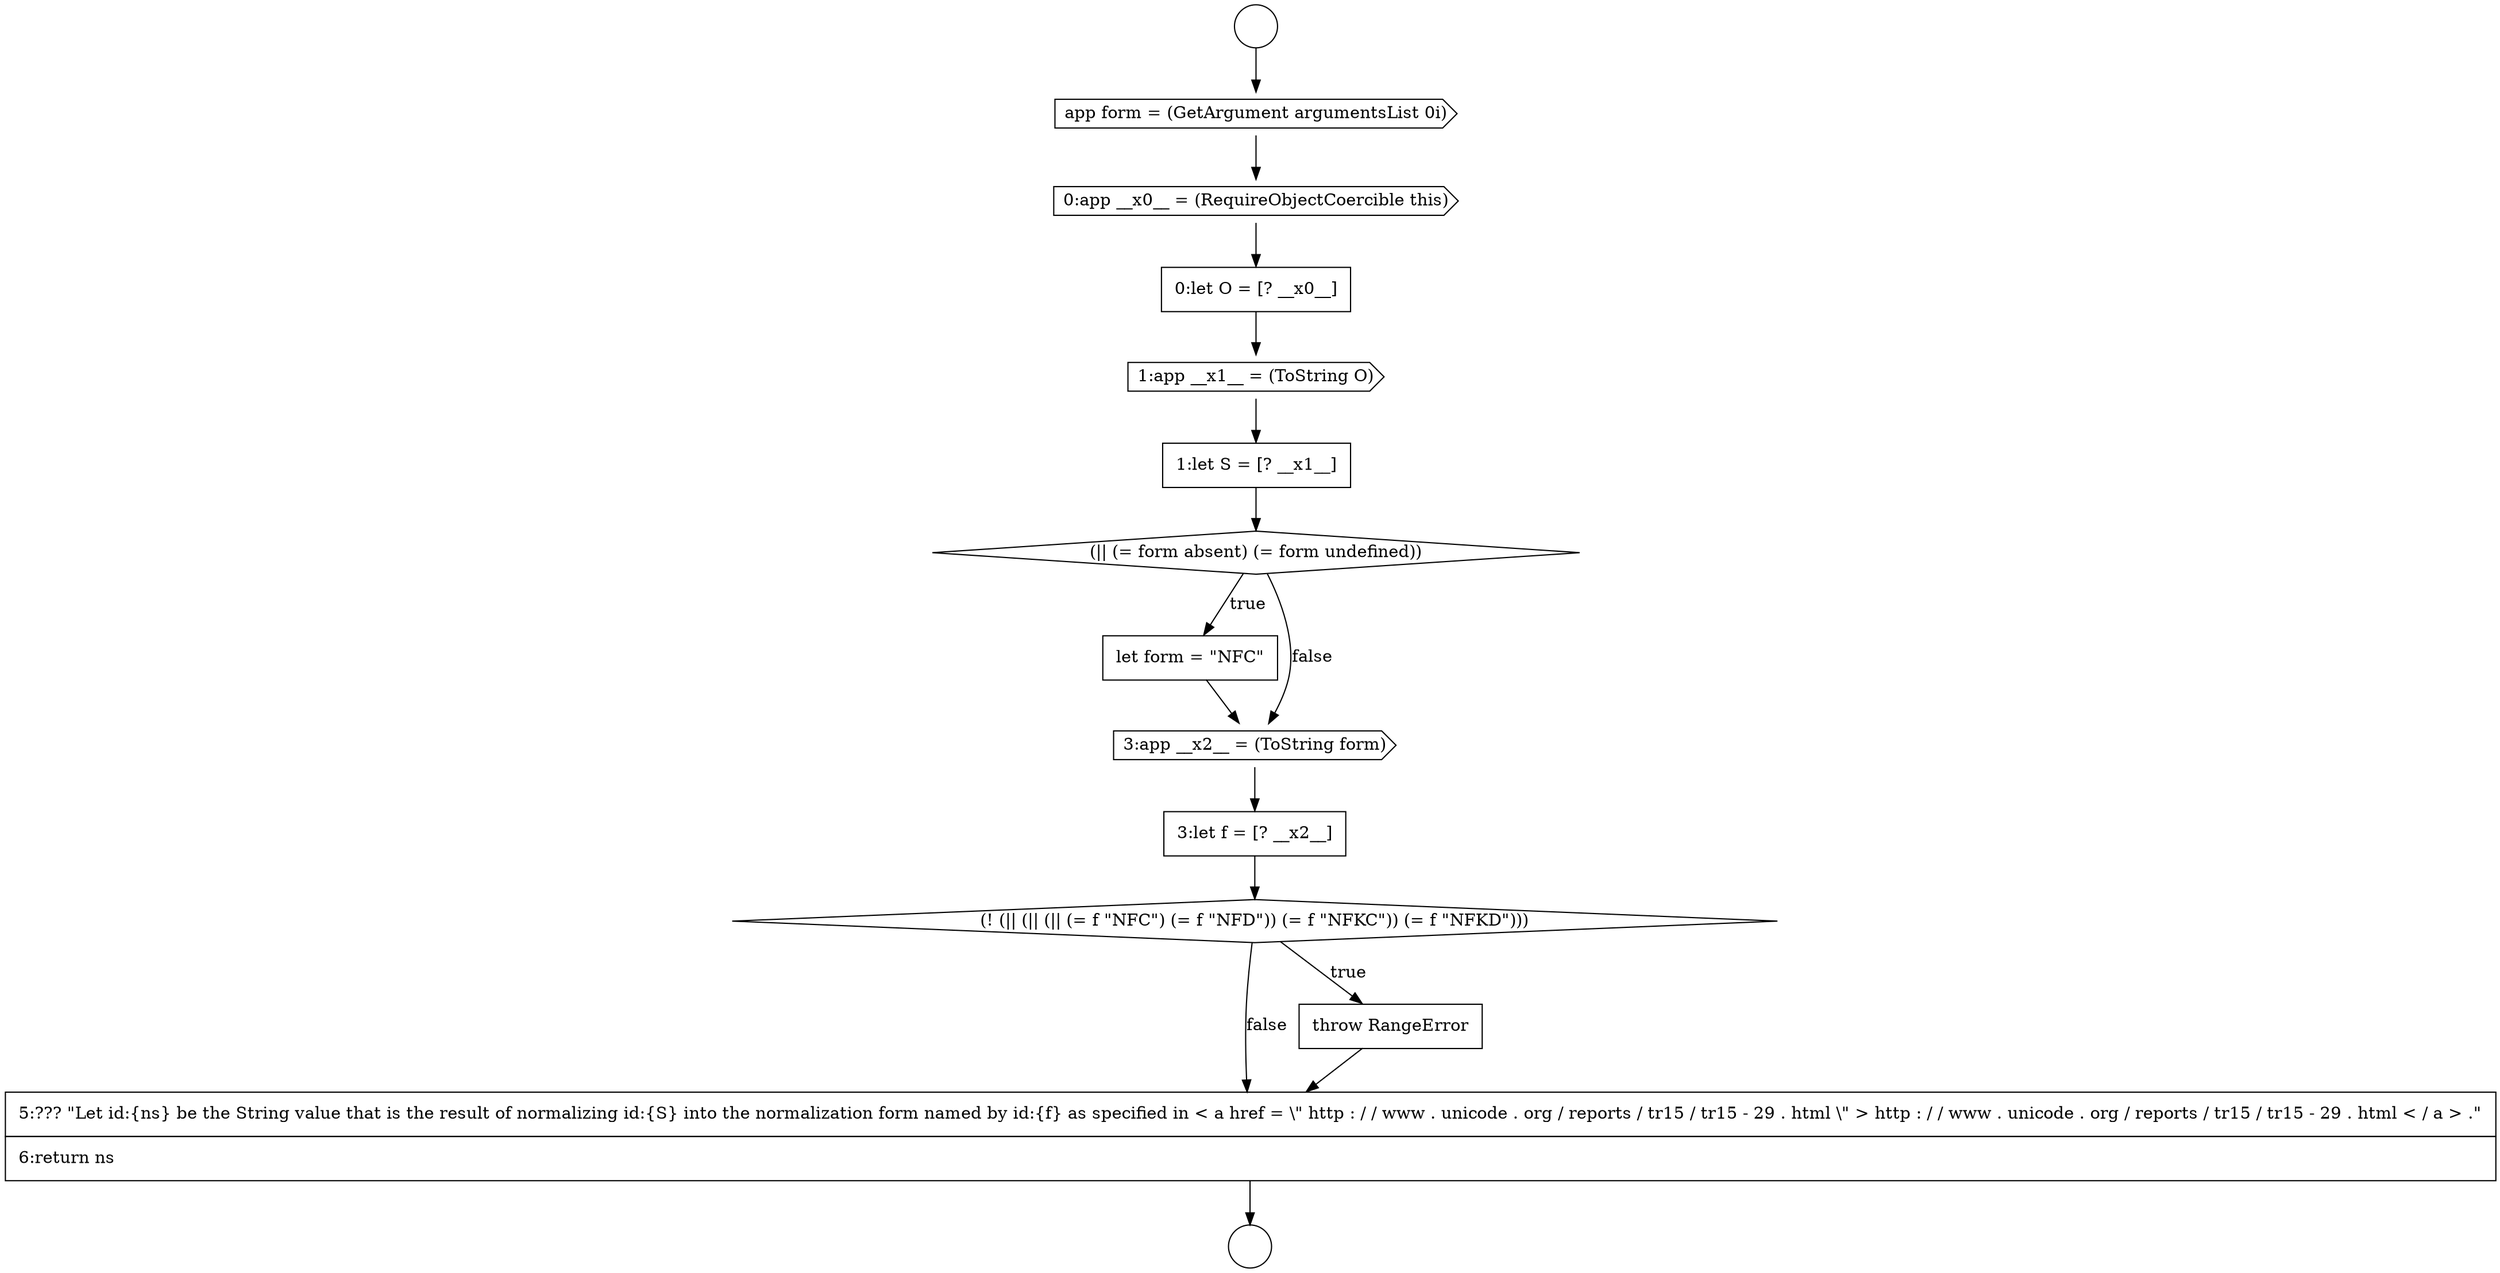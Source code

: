 digraph {
  node11998 [shape=cds, label=<<font color="black">1:app __x1__ = (ToString O)</font>> color="black" fillcolor="white" style=filled]
  node11994 [shape=circle label=" " color="black" fillcolor="white" style=filled]
  node12003 [shape=none, margin=0, label=<<font color="black">
    <table border="0" cellborder="1" cellspacing="0" cellpadding="10">
      <tr><td align="left">3:let f = [? __x2__]</td></tr>
    </table>
  </font>> color="black" fillcolor="white" style=filled]
  node11993 [shape=circle label=" " color="black" fillcolor="white" style=filled]
  node11997 [shape=none, margin=0, label=<<font color="black">
    <table border="0" cellborder="1" cellspacing="0" cellpadding="10">
      <tr><td align="left">0:let O = [? __x0__]</td></tr>
    </table>
  </font>> color="black" fillcolor="white" style=filled]
  node11996 [shape=cds, label=<<font color="black">0:app __x0__ = (RequireObjectCoercible this)</font>> color="black" fillcolor="white" style=filled]
  node12000 [shape=diamond, label=<<font color="black">(|| (= form absent) (= form undefined))</font>> color="black" fillcolor="white" style=filled]
  node12006 [shape=none, margin=0, label=<<font color="black">
    <table border="0" cellborder="1" cellspacing="0" cellpadding="10">
      <tr><td align="left">5:??? &quot;Let id:{ns} be the String value that is the result of normalizing id:{S} into the normalization form named by id:{f} as specified in &lt; a href = \&quot; http : / / www . unicode . org / reports / tr15 / tr15 - 29 . html \&quot; &gt; http : / / www . unicode . org / reports / tr15 / tr15 - 29 . html &lt; / a &gt; .&quot;</td></tr>
      <tr><td align="left">6:return ns</td></tr>
    </table>
  </font>> color="black" fillcolor="white" style=filled]
  node12001 [shape=none, margin=0, label=<<font color="black">
    <table border="0" cellborder="1" cellspacing="0" cellpadding="10">
      <tr><td align="left">let form = &quot;NFC&quot;</td></tr>
    </table>
  </font>> color="black" fillcolor="white" style=filled]
  node11995 [shape=cds, label=<<font color="black">app form = (GetArgument argumentsList 0i)</font>> color="black" fillcolor="white" style=filled]
  node11999 [shape=none, margin=0, label=<<font color="black">
    <table border="0" cellborder="1" cellspacing="0" cellpadding="10">
      <tr><td align="left">1:let S = [? __x1__]</td></tr>
    </table>
  </font>> color="black" fillcolor="white" style=filled]
  node12002 [shape=cds, label=<<font color="black">3:app __x2__ = (ToString form)</font>> color="black" fillcolor="white" style=filled]
  node12004 [shape=diamond, label=<<font color="black">(! (|| (|| (|| (= f &quot;NFC&quot;) (= f &quot;NFD&quot;)) (= f &quot;NFKC&quot;)) (= f &quot;NFKD&quot;)))</font>> color="black" fillcolor="white" style=filled]
  node12005 [shape=none, margin=0, label=<<font color="black">
    <table border="0" cellborder="1" cellspacing="0" cellpadding="10">
      <tr><td align="left">throw RangeError</td></tr>
    </table>
  </font>> color="black" fillcolor="white" style=filled]
  node12001 -> node12002 [ color="black"]
  node12004 -> node12005 [label=<<font color="black">true</font>> color="black"]
  node12004 -> node12006 [label=<<font color="black">false</font>> color="black"]
  node11996 -> node11997 [ color="black"]
  node11993 -> node11995 [ color="black"]
  node12006 -> node11994 [ color="black"]
  node11998 -> node11999 [ color="black"]
  node11995 -> node11996 [ color="black"]
  node12002 -> node12003 [ color="black"]
  node12005 -> node12006 [ color="black"]
  node11997 -> node11998 [ color="black"]
  node12000 -> node12001 [label=<<font color="black">true</font>> color="black"]
  node12000 -> node12002 [label=<<font color="black">false</font>> color="black"]
  node12003 -> node12004 [ color="black"]
  node11999 -> node12000 [ color="black"]
}

